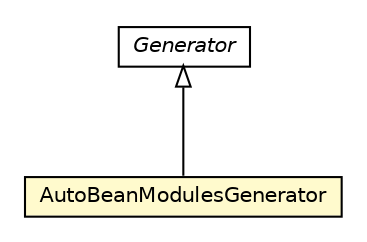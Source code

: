 #!/usr/local/bin/dot
#
# Class diagram 
# Generated by UMLGraph version R5_6-24-gf6e263 (http://www.umlgraph.org/)
#

digraph G {
	edge [fontname="Helvetica",fontsize=10,labelfontname="Helvetica",labelfontsize=10];
	node [fontname="Helvetica",fontsize=10,shape=plaintext];
	nodesep=0.25;
	ranksep=0.5;
	// io.reinert.requestor.autobean.AutoBeanModulesGenerator
	c8478 [label=<<table title="io.reinert.requestor.autobean.AutoBeanModulesGenerator" border="0" cellborder="1" cellspacing="0" cellpadding="2" port="p" bgcolor="lemonChiffon" href="./AutoBeanModulesGenerator.html">
		<tr><td><table border="0" cellspacing="0" cellpadding="1">
<tr><td align="center" balign="center"> AutoBeanModulesGenerator </td></tr>
		</table></td></tr>
		</table>>, URL="./AutoBeanModulesGenerator.html", fontname="Helvetica", fontcolor="black", fontsize=10.0];
	//io.reinert.requestor.autobean.AutoBeanModulesGenerator extends com.google.gwt.core.ext.Generator
	c8511:p -> c8478:p [dir=back,arrowtail=empty];
	// com.google.gwt.core.ext.Generator
	c8511 [label=<<table title="com.google.gwt.core.ext.Generator" border="0" cellborder="1" cellspacing="0" cellpadding="2" port="p" href="http://java.sun.com/j2se/1.4.2/docs/api/com/google/gwt/core/ext/Generator.html">
		<tr><td><table border="0" cellspacing="0" cellpadding="1">
<tr><td align="center" balign="center"><font face="Helvetica-Oblique"> Generator </font></td></tr>
		</table></td></tr>
		</table>>, URL="http://java.sun.com/j2se/1.4.2/docs/api/com/google/gwt/core/ext/Generator.html", fontname="Helvetica", fontcolor="black", fontsize=10.0];
}

